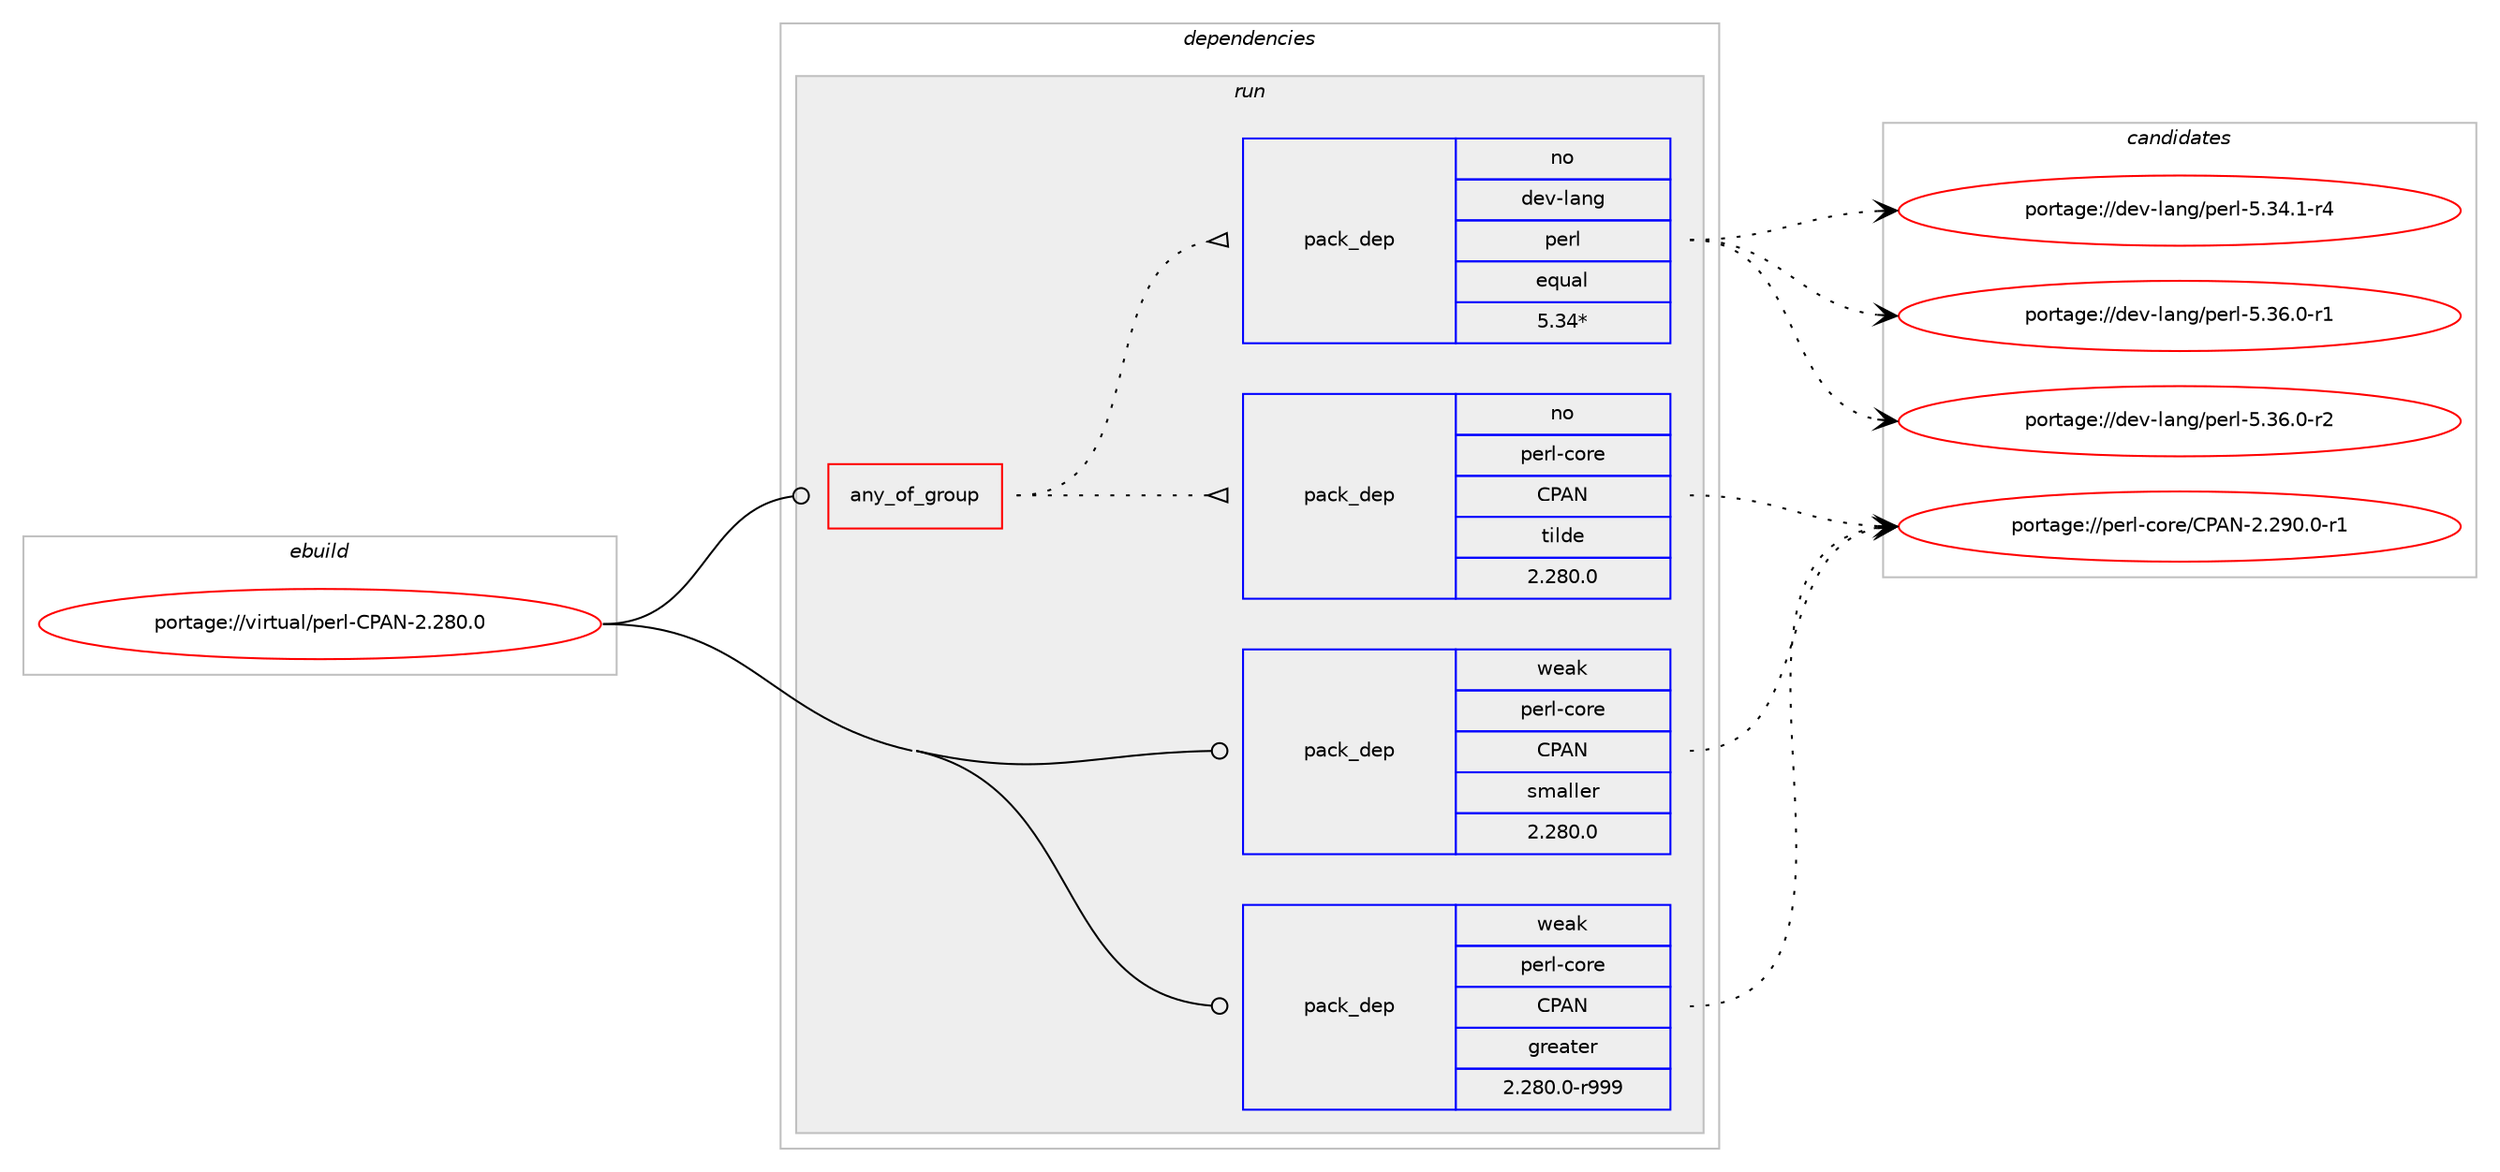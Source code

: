 digraph prolog {

# *************
# Graph options
# *************

newrank=true;
concentrate=true;
compound=true;
graph [rankdir=LR,fontname=Helvetica,fontsize=10,ranksep=1.5];#, ranksep=2.5, nodesep=0.2];
edge  [arrowhead=vee];
node  [fontname=Helvetica,fontsize=10];

# **********
# The ebuild
# **********

subgraph cluster_leftcol {
color=gray;
rank=same;
label=<<i>ebuild</i>>;
id [label="portage://virtual/perl-CPAN-2.280.0", color=red, width=4, href="../virtual/perl-CPAN-2.280.0.svg"];
}

# ****************
# The dependencies
# ****************

subgraph cluster_midcol {
color=gray;
label=<<i>dependencies</i>>;
subgraph cluster_compile {
fillcolor="#eeeeee";
style=filled;
label=<<i>compile</i>>;
}
subgraph cluster_compileandrun {
fillcolor="#eeeeee";
style=filled;
label=<<i>compile and run</i>>;
}
subgraph cluster_run {
fillcolor="#eeeeee";
style=filled;
label=<<i>run</i>>;
subgraph any18 {
dependency142 [label=<<TABLE BORDER="0" CELLBORDER="1" CELLSPACING="0" CELLPADDING="4"><TR><TD CELLPADDING="10">any_of_group</TD></TR></TABLE>>, shape=none, color=red];subgraph pack83 {
dependency143 [label=<<TABLE BORDER="0" CELLBORDER="1" CELLSPACING="0" CELLPADDING="4" WIDTH="220"><TR><TD ROWSPAN="6" CELLPADDING="30">pack_dep</TD></TR><TR><TD WIDTH="110">no</TD></TR><TR><TD>dev-lang</TD></TR><TR><TD>perl</TD></TR><TR><TD>equal</TD></TR><TR><TD>5.34*</TD></TR></TABLE>>, shape=none, color=blue];
}
dependency142:e -> dependency143:w [weight=20,style="dotted",arrowhead="oinv"];
subgraph pack84 {
dependency144 [label=<<TABLE BORDER="0" CELLBORDER="1" CELLSPACING="0" CELLPADDING="4" WIDTH="220"><TR><TD ROWSPAN="6" CELLPADDING="30">pack_dep</TD></TR><TR><TD WIDTH="110">no</TD></TR><TR><TD>perl-core</TD></TR><TR><TD>CPAN</TD></TR><TR><TD>tilde</TD></TR><TR><TD>2.280.0</TD></TR></TABLE>>, shape=none, color=blue];
}
dependency142:e -> dependency144:w [weight=20,style="dotted",arrowhead="oinv"];
}
id:e -> dependency142:w [weight=20,style="solid",arrowhead="odot"];
# *** BEGIN UNKNOWN DEPENDENCY TYPE (TODO) ***
# id -> package_dependency(portage://virtual/perl-CPAN-2.280.0,run,no,dev-lang,perl,none,[,,],any_same_slot,[])
# *** END UNKNOWN DEPENDENCY TYPE (TODO) ***

subgraph pack85 {
dependency145 [label=<<TABLE BORDER="0" CELLBORDER="1" CELLSPACING="0" CELLPADDING="4" WIDTH="220"><TR><TD ROWSPAN="6" CELLPADDING="30">pack_dep</TD></TR><TR><TD WIDTH="110">weak</TD></TR><TR><TD>perl-core</TD></TR><TR><TD>CPAN</TD></TR><TR><TD>greater</TD></TR><TR><TD>2.280.0-r999</TD></TR></TABLE>>, shape=none, color=blue];
}
id:e -> dependency145:w [weight=20,style="solid",arrowhead="odot"];
subgraph pack86 {
dependency146 [label=<<TABLE BORDER="0" CELLBORDER="1" CELLSPACING="0" CELLPADDING="4" WIDTH="220"><TR><TD ROWSPAN="6" CELLPADDING="30">pack_dep</TD></TR><TR><TD WIDTH="110">weak</TD></TR><TR><TD>perl-core</TD></TR><TR><TD>CPAN</TD></TR><TR><TD>smaller</TD></TR><TR><TD>2.280.0</TD></TR></TABLE>>, shape=none, color=blue];
}
id:e -> dependency146:w [weight=20,style="solid",arrowhead="odot"];
}
}

# **************
# The candidates
# **************

subgraph cluster_choices {
rank=same;
color=gray;
label=<<i>candidates</i>>;

subgraph choice83 {
color=black;
nodesep=1;
choice100101118451089711010347112101114108455346515246494511452 [label="portage://dev-lang/perl-5.34.1-r4", color=red, width=4,href="../dev-lang/perl-5.34.1-r4.svg"];
choice100101118451089711010347112101114108455346515446484511449 [label="portage://dev-lang/perl-5.36.0-r1", color=red, width=4,href="../dev-lang/perl-5.36.0-r1.svg"];
choice100101118451089711010347112101114108455346515446484511450 [label="portage://dev-lang/perl-5.36.0-r2", color=red, width=4,href="../dev-lang/perl-5.36.0-r2.svg"];
dependency143:e -> choice100101118451089711010347112101114108455346515246494511452:w [style=dotted,weight="100"];
dependency143:e -> choice100101118451089711010347112101114108455346515446484511449:w [style=dotted,weight="100"];
dependency143:e -> choice100101118451089711010347112101114108455346515446484511450:w [style=dotted,weight="100"];
}
subgraph choice84 {
color=black;
nodesep=1;
choice1121011141084599111114101476780657845504650574846484511449 [label="portage://perl-core/CPAN-2.290.0-r1", color=red, width=4,href="../perl-core/CPAN-2.290.0-r1.svg"];
dependency144:e -> choice1121011141084599111114101476780657845504650574846484511449:w [style=dotted,weight="100"];
}
subgraph choice85 {
color=black;
nodesep=1;
choice1121011141084599111114101476780657845504650574846484511449 [label="portage://perl-core/CPAN-2.290.0-r1", color=red, width=4,href="../perl-core/CPAN-2.290.0-r1.svg"];
dependency145:e -> choice1121011141084599111114101476780657845504650574846484511449:w [style=dotted,weight="100"];
}
subgraph choice86 {
color=black;
nodesep=1;
choice1121011141084599111114101476780657845504650574846484511449 [label="portage://perl-core/CPAN-2.290.0-r1", color=red, width=4,href="../perl-core/CPAN-2.290.0-r1.svg"];
dependency146:e -> choice1121011141084599111114101476780657845504650574846484511449:w [style=dotted,weight="100"];
}
}

}
